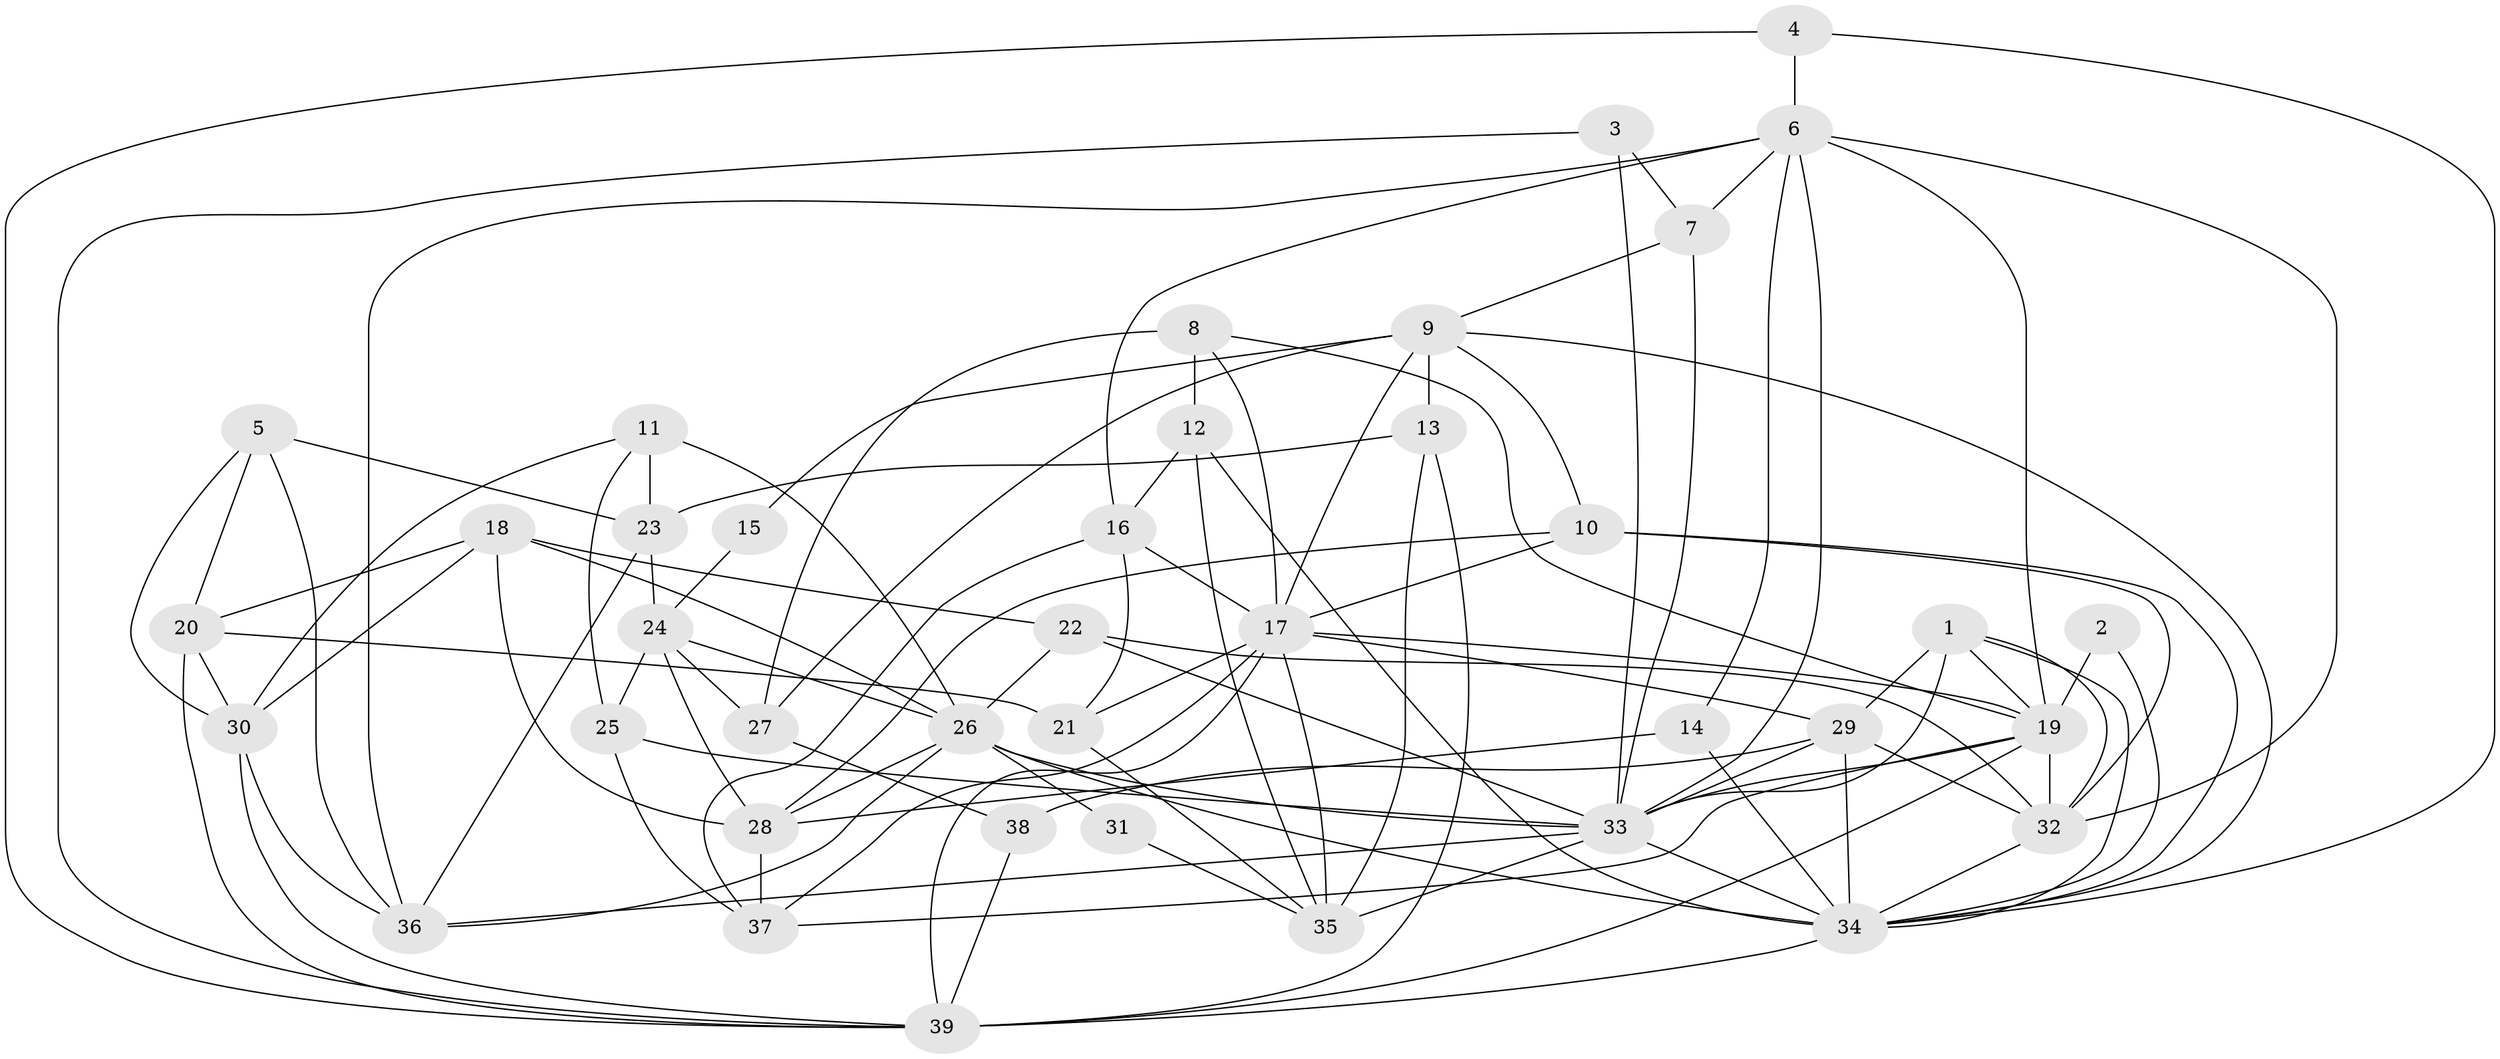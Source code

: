 // original degree distribution, {4: 0.3246753246753247, 5: 0.16883116883116883, 7: 0.025974025974025976, 3: 0.24675324675324675, 2: 0.12987012987012986, 6: 0.07792207792207792, 8: 0.025974025974025976}
// Generated by graph-tools (version 1.1) at 2025/26/03/09/25 03:26:21]
// undirected, 39 vertices, 106 edges
graph export_dot {
graph [start="1"]
  node [color=gray90,style=filled];
  1;
  2;
  3;
  4;
  5;
  6;
  7;
  8;
  9;
  10;
  11;
  12;
  13;
  14;
  15;
  16;
  17;
  18;
  19;
  20;
  21;
  22;
  23;
  24;
  25;
  26;
  27;
  28;
  29;
  30;
  31;
  32;
  33;
  34;
  35;
  36;
  37;
  38;
  39;
  1 -- 19 [weight=1.0];
  1 -- 29 [weight=1.0];
  1 -- 32 [weight=1.0];
  1 -- 33 [weight=1.0];
  1 -- 34 [weight=1.0];
  2 -- 19 [weight=1.0];
  2 -- 34 [weight=1.0];
  3 -- 7 [weight=1.0];
  3 -- 33 [weight=1.0];
  3 -- 39 [weight=1.0];
  4 -- 6 [weight=1.0];
  4 -- 34 [weight=1.0];
  4 -- 39 [weight=1.0];
  5 -- 20 [weight=1.0];
  5 -- 23 [weight=1.0];
  5 -- 30 [weight=1.0];
  5 -- 36 [weight=1.0];
  6 -- 7 [weight=1.0];
  6 -- 14 [weight=1.0];
  6 -- 16 [weight=1.0];
  6 -- 19 [weight=1.0];
  6 -- 32 [weight=2.0];
  6 -- 33 [weight=1.0];
  6 -- 36 [weight=1.0];
  7 -- 9 [weight=1.0];
  7 -- 33 [weight=1.0];
  8 -- 12 [weight=1.0];
  8 -- 17 [weight=1.0];
  8 -- 19 [weight=1.0];
  8 -- 27 [weight=2.0];
  9 -- 10 [weight=1.0];
  9 -- 13 [weight=1.0];
  9 -- 15 [weight=1.0];
  9 -- 17 [weight=1.0];
  9 -- 27 [weight=1.0];
  9 -- 34 [weight=1.0];
  10 -- 17 [weight=1.0];
  10 -- 28 [weight=1.0];
  10 -- 32 [weight=1.0];
  10 -- 34 [weight=1.0];
  11 -- 23 [weight=1.0];
  11 -- 25 [weight=1.0];
  11 -- 26 [weight=2.0];
  11 -- 30 [weight=1.0];
  12 -- 16 [weight=1.0];
  12 -- 34 [weight=1.0];
  12 -- 35 [weight=1.0];
  13 -- 23 [weight=1.0];
  13 -- 35 [weight=1.0];
  13 -- 39 [weight=1.0];
  14 -- 28 [weight=1.0];
  14 -- 34 [weight=1.0];
  15 -- 24 [weight=1.0];
  16 -- 17 [weight=1.0];
  16 -- 21 [weight=1.0];
  16 -- 37 [weight=1.0];
  17 -- 19 [weight=1.0];
  17 -- 21 [weight=1.0];
  17 -- 29 [weight=1.0];
  17 -- 35 [weight=1.0];
  17 -- 37 [weight=1.0];
  17 -- 39 [weight=1.0];
  18 -- 20 [weight=1.0];
  18 -- 22 [weight=1.0];
  18 -- 26 [weight=1.0];
  18 -- 28 [weight=1.0];
  18 -- 30 [weight=2.0];
  19 -- 32 [weight=2.0];
  19 -- 33 [weight=1.0];
  19 -- 37 [weight=1.0];
  19 -- 39 [weight=1.0];
  20 -- 21 [weight=1.0];
  20 -- 30 [weight=1.0];
  20 -- 39 [weight=1.0];
  21 -- 35 [weight=1.0];
  22 -- 26 [weight=1.0];
  22 -- 32 [weight=1.0];
  22 -- 33 [weight=1.0];
  23 -- 24 [weight=1.0];
  23 -- 36 [weight=1.0];
  24 -- 25 [weight=1.0];
  24 -- 26 [weight=1.0];
  24 -- 27 [weight=1.0];
  24 -- 28 [weight=1.0];
  25 -- 33 [weight=1.0];
  25 -- 37 [weight=1.0];
  26 -- 28 [weight=1.0];
  26 -- 31 [weight=1.0];
  26 -- 33 [weight=1.0];
  26 -- 34 [weight=1.0];
  26 -- 36 [weight=1.0];
  27 -- 38 [weight=1.0];
  28 -- 37 [weight=1.0];
  29 -- 32 [weight=1.0];
  29 -- 33 [weight=2.0];
  29 -- 34 [weight=1.0];
  29 -- 38 [weight=1.0];
  30 -- 36 [weight=1.0];
  30 -- 39 [weight=1.0];
  31 -- 35 [weight=1.0];
  32 -- 34 [weight=1.0];
  33 -- 34 [weight=2.0];
  33 -- 35 [weight=1.0];
  33 -- 36 [weight=1.0];
  34 -- 39 [weight=1.0];
  38 -- 39 [weight=1.0];
}
